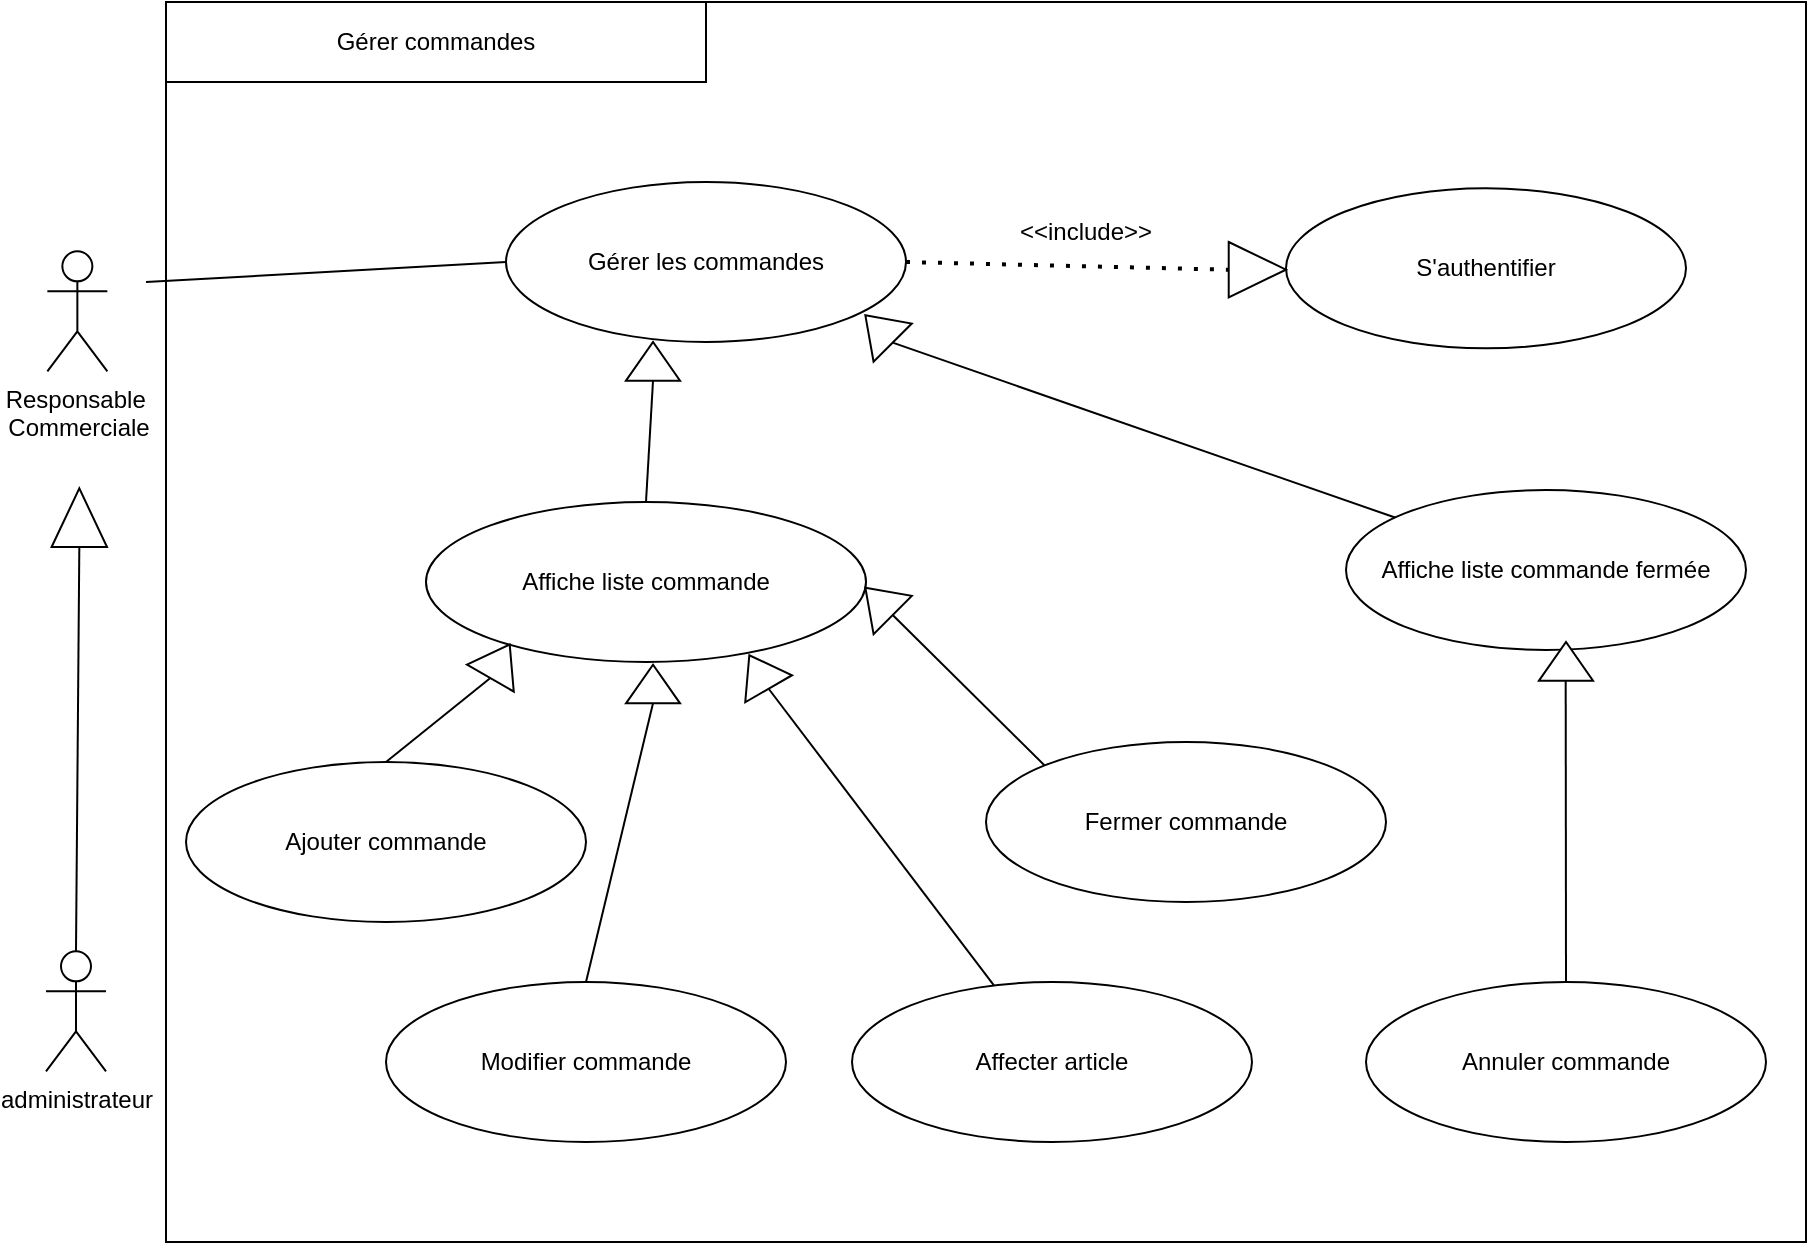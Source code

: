 <mxfile version="21.3.6" type="gitlab">
  <diagram name="Page-1" id="Dhz3QEpo0U_PGYgXKE9V">
    <mxGraphModel dx="2732" dy="927" grid="1" gridSize="10" guides="1" tooltips="1" connect="1" arrows="1" fold="1" page="1" pageScale="1" pageWidth="827" pageHeight="1169" math="0" shadow="0">
      <root>
        <mxCell id="0" />
        <mxCell id="1" parent="0" />
        <mxCell id="gNxEo24BiPIkMwxeU2JK-1" value="" style="rounded=0;whiteSpace=wrap;html=1;" vertex="1" parent="1">
          <mxGeometry x="-370" y="340" width="820" height="620" as="geometry" />
        </mxCell>
        <mxCell id="gNxEo24BiPIkMwxeU2JK-2" value="Responsable&amp;nbsp;&lt;br&gt;Commerciale" style="shape=umlActor;verticalLabelPosition=bottom;verticalAlign=top;html=1;outlineConnect=0;" vertex="1" parent="1">
          <mxGeometry x="-429.32" y="464.66" width="30" height="60" as="geometry" />
        </mxCell>
        <mxCell id="gNxEo24BiPIkMwxeU2JK-3" value="administrateur" style="shape=umlActor;verticalLabelPosition=bottom;verticalAlign=top;html=1;outlineConnect=0;" vertex="1" parent="1">
          <mxGeometry x="-430" y="814.66" width="30" height="60" as="geometry" />
        </mxCell>
        <mxCell id="gNxEo24BiPIkMwxeU2JK-4" value="Gérer les commandes" style="ellipse;whiteSpace=wrap;html=1;" vertex="1" parent="1">
          <mxGeometry x="-200" y="430" width="200" height="80" as="geometry" />
        </mxCell>
        <mxCell id="gNxEo24BiPIkMwxeU2JK-5" value="" style="endArrow=none;html=1;rounded=0;entryX=0;entryY=0.5;entryDx=0;entryDy=0;" edge="1" parent="1" target="gNxEo24BiPIkMwxeU2JK-4">
          <mxGeometry width="50" height="50" relative="1" as="geometry">
            <mxPoint x="-380" y="480" as="sourcePoint" />
            <mxPoint x="240" y="770" as="targetPoint" />
          </mxGeometry>
        </mxCell>
        <mxCell id="gNxEo24BiPIkMwxeU2JK-6" value="S&#39;authentifier" style="ellipse;whiteSpace=wrap;html=1;" vertex="1" parent="1">
          <mxGeometry x="190" y="433.17" width="200" height="80" as="geometry" />
        </mxCell>
        <mxCell id="gNxEo24BiPIkMwxeU2JK-7" value="Affiche liste commande" style="ellipse;whiteSpace=wrap;html=1;" vertex="1" parent="1">
          <mxGeometry x="-240" y="590.0" width="220" height="80" as="geometry" />
        </mxCell>
        <mxCell id="gNxEo24BiPIkMwxeU2JK-11" value="" style="endArrow=none;html=1;rounded=0;exitX=0.5;exitY=0;exitDx=0;exitDy=0;entryX=0;entryY=0.5;entryDx=0;entryDy=0;" edge="1" parent="1" source="gNxEo24BiPIkMwxeU2JK-7" target="gNxEo24BiPIkMwxeU2JK-22">
          <mxGeometry width="50" height="50" relative="1" as="geometry">
            <mxPoint x="50" y="720" as="sourcePoint" />
            <mxPoint x="-183.378" y="545.51" as="targetPoint" />
          </mxGeometry>
        </mxCell>
        <mxCell id="gNxEo24BiPIkMwxeU2JK-12" value="Ajouter commande" style="ellipse;whiteSpace=wrap;html=1;" vertex="1" parent="1">
          <mxGeometry x="-360" y="720" width="200" height="80" as="geometry" />
        </mxCell>
        <mxCell id="gNxEo24BiPIkMwxeU2JK-13" value="" style="endArrow=none;dashed=1;html=1;dashPattern=1 3;strokeWidth=2;rounded=0;exitX=1;exitY=0.5;exitDx=0;exitDy=0;entryX=0;entryY=0.5;entryDx=0;entryDy=0;" edge="1" parent="1" source="gNxEo24BiPIkMwxeU2JK-4" target="gNxEo24BiPIkMwxeU2JK-14">
          <mxGeometry width="50" height="50" relative="1" as="geometry">
            <mxPoint x="50" y="720" as="sourcePoint" />
            <mxPoint x="100" y="670" as="targetPoint" />
          </mxGeometry>
        </mxCell>
        <mxCell id="gNxEo24BiPIkMwxeU2JK-14" value="" style="triangle;whiteSpace=wrap;html=1;rotation=0;" vertex="1" parent="1">
          <mxGeometry x="161.36" y="460.0" width="28.64" height="27.71" as="geometry" />
        </mxCell>
        <mxCell id="gNxEo24BiPIkMwxeU2JK-15" value="&amp;lt;&amp;lt;include&amp;gt;&amp;gt;" style="text;html=1;strokeColor=none;fillColor=none;align=center;verticalAlign=middle;whiteSpace=wrap;rounded=0;" vertex="1" parent="1">
          <mxGeometry x="70" y="444.66" width="40" height="20" as="geometry" />
        </mxCell>
        <mxCell id="gNxEo24BiPIkMwxeU2JK-16" value="" style="endArrow=none;html=1;rounded=0;entryX=0;entryY=0.5;entryDx=0;entryDy=0;exitX=0.5;exitY=0;exitDx=0;exitDy=0;" edge="1" parent="1" source="gNxEo24BiPIkMwxeU2JK-12" target="gNxEo24BiPIkMwxeU2JK-18">
          <mxGeometry width="50" height="50" relative="1" as="geometry">
            <mxPoint x="30" y="916" as="sourcePoint" />
            <mxPoint x="-26.831" y="720.686" as="targetPoint" />
          </mxGeometry>
        </mxCell>
        <mxCell id="gNxEo24BiPIkMwxeU2JK-17" value="Gérer commandes" style="rounded=0;whiteSpace=wrap;html=1;" vertex="1" parent="1">
          <mxGeometry x="-370" y="340" width="270" height="40" as="geometry" />
        </mxCell>
        <mxCell id="gNxEo24BiPIkMwxeU2JK-18" value="" style="triangle;whiteSpace=wrap;html=1;rotation=-150;direction=south;" vertex="1" parent="1">
          <mxGeometry x="-216.49" y="660" width="27.02" height="19.32" as="geometry" />
        </mxCell>
        <mxCell id="gNxEo24BiPIkMwxeU2JK-22" value="" style="triangle;whiteSpace=wrap;html=1;rotation=-180;direction=south;" vertex="1" parent="1">
          <mxGeometry x="-140" y="510.0" width="27.02" height="19.32" as="geometry" />
        </mxCell>
        <mxCell id="gNxEo24BiPIkMwxeU2JK-23" value="Affiche liste commande fermée" style="ellipse;whiteSpace=wrap;html=1;" vertex="1" parent="1">
          <mxGeometry x="220" y="584" width="200" height="80" as="geometry" />
        </mxCell>
        <mxCell id="gNxEo24BiPIkMwxeU2JK-24" value="" style="triangle;whiteSpace=wrap;html=1;rotation=-225;direction=south;" vertex="1" parent="1">
          <mxGeometry x="-27" y="493.85" width="27.02" height="19.32" as="geometry" />
        </mxCell>
        <mxCell id="gNxEo24BiPIkMwxeU2JK-25" value="" style="endArrow=none;html=1;rounded=0;entryX=0;entryY=0.5;entryDx=0;entryDy=0;" edge="1" parent="1" source="gNxEo24BiPIkMwxeU2JK-23" target="gNxEo24BiPIkMwxeU2JK-24">
          <mxGeometry width="50" height="50" relative="1" as="geometry">
            <mxPoint x="-31" y="612" as="sourcePoint" />
            <mxPoint x="-106" y="530" as="targetPoint" />
          </mxGeometry>
        </mxCell>
        <mxCell id="gNxEo24BiPIkMwxeU2JK-26" value="Fermer commande" style="ellipse;whiteSpace=wrap;html=1;" vertex="1" parent="1">
          <mxGeometry x="40.0" y="710.0" width="200" height="80" as="geometry" />
        </mxCell>
        <mxCell id="gNxEo24BiPIkMwxeU2JK-27" value="" style="triangle;whiteSpace=wrap;html=1;rotation=-225;direction=south;" vertex="1" parent="1">
          <mxGeometry x="-27" y="630" width="27.02" height="19.32" as="geometry" />
        </mxCell>
        <mxCell id="gNxEo24BiPIkMwxeU2JK-28" value="" style="endArrow=none;html=1;rounded=0;entryX=0;entryY=0.5;entryDx=0;entryDy=0;exitX=0;exitY=0;exitDx=0;exitDy=0;" edge="1" parent="1" source="gNxEo24BiPIkMwxeU2JK-26" target="gNxEo24BiPIkMwxeU2JK-27">
          <mxGeometry width="50" height="50" relative="1" as="geometry">
            <mxPoint x="-31" y="612" as="sourcePoint" />
            <mxPoint x="-106" y="530" as="targetPoint" />
          </mxGeometry>
        </mxCell>
        <mxCell id="gNxEo24BiPIkMwxeU2JK-29" value="Modifier commande" style="ellipse;whiteSpace=wrap;html=1;" vertex="1" parent="1">
          <mxGeometry x="-260" y="830" width="200" height="80" as="geometry" />
        </mxCell>
        <mxCell id="gNxEo24BiPIkMwxeU2JK-34" value="Annuler commande" style="ellipse;whiteSpace=wrap;html=1;" vertex="1" parent="1">
          <mxGeometry x="230" y="830.0" width="200" height="80" as="geometry" />
        </mxCell>
        <mxCell id="gNxEo24BiPIkMwxeU2JK-35" value="" style="endArrow=none;html=1;rounded=0;exitX=0.5;exitY=0;exitDx=0;exitDy=0;entryX=0.515;entryY=0.494;entryDx=0;entryDy=0;entryPerimeter=0;" edge="1" parent="1" source="gNxEo24BiPIkMwxeU2JK-34" target="gNxEo24BiPIkMwxeU2JK-36">
          <mxGeometry width="50" height="50" relative="1" as="geometry">
            <mxPoint x="-176" y="600" as="sourcePoint" />
            <mxPoint x="-176" y="550" as="targetPoint" />
          </mxGeometry>
        </mxCell>
        <mxCell id="gNxEo24BiPIkMwxeU2JK-36" value="" style="triangle;whiteSpace=wrap;html=1;rotation=-180;direction=south;" vertex="1" parent="1">
          <mxGeometry x="316.49" y="660" width="27.02" height="19.32" as="geometry" />
        </mxCell>
        <mxCell id="gNxEo24BiPIkMwxeU2JK-41" value="" style="endArrow=none;html=1;rounded=0;exitX=0.5;exitY=0;exitDx=0;exitDy=0;entryX=0;entryY=0.5;entryDx=0;entryDy=0;" edge="1" parent="1" source="gNxEo24BiPIkMwxeU2JK-29" target="gNxEo24BiPIkMwxeU2JK-42">
          <mxGeometry width="50" height="50" relative="1" as="geometry">
            <mxPoint x="30" y="745" as="sourcePoint" />
            <mxPoint x="-40" y="686" as="targetPoint" />
          </mxGeometry>
        </mxCell>
        <mxCell id="gNxEo24BiPIkMwxeU2JK-42" value="" style="triangle;whiteSpace=wrap;html=1;rotation=-180;direction=south;" vertex="1" parent="1">
          <mxGeometry x="-140" y="671.34" width="27.02" height="19.32" as="geometry" />
        </mxCell>
        <mxCell id="gNxEo24BiPIkMwxeU2JK-45" value="Affecter article" style="ellipse;whiteSpace=wrap;html=1;" vertex="1" parent="1">
          <mxGeometry x="-27.0" y="830.0" width="200" height="80" as="geometry" />
        </mxCell>
        <mxCell id="gNxEo24BiPIkMwxeU2JK-46" value="" style="endArrow=none;html=1;rounded=0;entryX=0;entryY=0.5;entryDx=0;entryDy=0;" edge="1" parent="1" source="gNxEo24BiPIkMwxeU2JK-45" target="gNxEo24BiPIkMwxeU2JK-47">
          <mxGeometry width="50" height="50" relative="1" as="geometry">
            <mxPoint x="-150" y="840" as="sourcePoint" />
            <mxPoint x="-116" y="701" as="targetPoint" />
          </mxGeometry>
        </mxCell>
        <mxCell id="gNxEo24BiPIkMwxeU2JK-47" value="" style="triangle;whiteSpace=wrap;html=1;rotation=-210;direction=south;" vertex="1" parent="1">
          <mxGeometry x="-87.02" y="665.34" width="27.02" height="19.32" as="geometry" />
        </mxCell>
        <mxCell id="gNxEo24BiPIkMwxeU2JK-50" value="" style="endArrow=none;html=1;rounded=0;exitX=0.5;exitY=0;exitDx=0;exitDy=0;exitPerimeter=0;entryX=0;entryY=0.5;entryDx=0;entryDy=0;" edge="1" parent="1" source="gNxEo24BiPIkMwxeU2JK-3" target="gNxEo24BiPIkMwxeU2JK-10">
          <mxGeometry width="50" height="50" relative="1" as="geometry">
            <mxPoint x="-415" y="815" as="sourcePoint" />
            <mxPoint x="-414" y="592" as="targetPoint" />
          </mxGeometry>
        </mxCell>
        <mxCell id="gNxEo24BiPIkMwxeU2JK-10" value="" style="triangle;whiteSpace=wrap;html=1;rotation=-90;" vertex="1" parent="1">
          <mxGeometry x="-428" y="584.0" width="29.32" height="27.71" as="geometry" />
        </mxCell>
      </root>
    </mxGraphModel>
  </diagram>
</mxfile>
